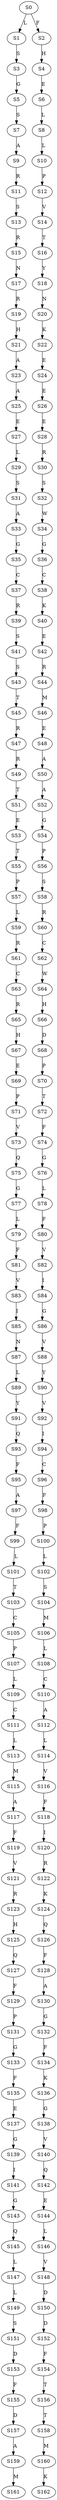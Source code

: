 strict digraph  {
	S0 -> S1 [ label = L ];
	S0 -> S2 [ label = F ];
	S1 -> S3 [ label = S ];
	S2 -> S4 [ label = H ];
	S3 -> S5 [ label = G ];
	S4 -> S6 [ label = E ];
	S5 -> S7 [ label = S ];
	S6 -> S8 [ label = L ];
	S7 -> S9 [ label = A ];
	S8 -> S10 [ label = L ];
	S9 -> S11 [ label = R ];
	S10 -> S12 [ label = P ];
	S11 -> S13 [ label = S ];
	S12 -> S14 [ label = V ];
	S13 -> S15 [ label = R ];
	S14 -> S16 [ label = T ];
	S15 -> S17 [ label = N ];
	S16 -> S18 [ label = Y ];
	S17 -> S19 [ label = R ];
	S18 -> S20 [ label = N ];
	S19 -> S21 [ label = H ];
	S20 -> S22 [ label = K ];
	S21 -> S23 [ label = A ];
	S22 -> S24 [ label = E ];
	S23 -> S25 [ label = A ];
	S24 -> S26 [ label = E ];
	S25 -> S27 [ label = E ];
	S26 -> S28 [ label = E ];
	S27 -> S29 [ label = L ];
	S28 -> S30 [ label = R ];
	S29 -> S31 [ label = S ];
	S30 -> S32 [ label = S ];
	S31 -> S33 [ label = A ];
	S32 -> S34 [ label = W ];
	S33 -> S35 [ label = G ];
	S34 -> S36 [ label = G ];
	S35 -> S37 [ label = C ];
	S36 -> S38 [ label = C ];
	S37 -> S39 [ label = R ];
	S38 -> S40 [ label = K ];
	S39 -> S41 [ label = S ];
	S40 -> S42 [ label = E ];
	S41 -> S43 [ label = S ];
	S42 -> S44 [ label = R ];
	S43 -> S45 [ label = T ];
	S44 -> S46 [ label = M ];
	S45 -> S47 [ label = R ];
	S46 -> S48 [ label = E ];
	S47 -> S49 [ label = R ];
	S48 -> S50 [ label = A ];
	S49 -> S51 [ label = T ];
	S50 -> S52 [ label = A ];
	S51 -> S53 [ label = E ];
	S52 -> S54 [ label = G ];
	S53 -> S55 [ label = T ];
	S54 -> S56 [ label = P ];
	S55 -> S57 [ label = P ];
	S56 -> S58 [ label = S ];
	S57 -> S59 [ label = L ];
	S58 -> S60 [ label = R ];
	S59 -> S61 [ label = R ];
	S60 -> S62 [ label = C ];
	S61 -> S63 [ label = C ];
	S62 -> S64 [ label = W ];
	S63 -> S65 [ label = R ];
	S64 -> S66 [ label = H ];
	S65 -> S67 [ label = H ];
	S66 -> S68 [ label = D ];
	S67 -> S69 [ label = E ];
	S68 -> S70 [ label = P ];
	S69 -> S71 [ label = P ];
	S70 -> S72 [ label = T ];
	S71 -> S73 [ label = V ];
	S72 -> S74 [ label = F ];
	S73 -> S75 [ label = Q ];
	S74 -> S76 [ label = G ];
	S75 -> S77 [ label = G ];
	S76 -> S78 [ label = L ];
	S77 -> S79 [ label = L ];
	S78 -> S80 [ label = F ];
	S79 -> S81 [ label = F ];
	S80 -> S82 [ label = V ];
	S81 -> S83 [ label = V ];
	S82 -> S84 [ label = I ];
	S83 -> S85 [ label = I ];
	S84 -> S86 [ label = G ];
	S85 -> S87 [ label = N ];
	S86 -> S88 [ label = V ];
	S87 -> S89 [ label = L ];
	S88 -> S90 [ label = Y ];
	S89 -> S91 [ label = Y ];
	S90 -> S92 [ label = V ];
	S91 -> S93 [ label = Q ];
	S92 -> S94 [ label = I ];
	S93 -> S95 [ label = F ];
	S94 -> S96 [ label = C ];
	S95 -> S97 [ label = A ];
	S96 -> S98 [ label = F ];
	S97 -> S99 [ label = F ];
	S98 -> S100 [ label = P ];
	S99 -> S101 [ label = L ];
	S100 -> S102 [ label = L ];
	S101 -> S103 [ label = T ];
	S102 -> S104 [ label = S ];
	S103 -> S105 [ label = C ];
	S104 -> S106 [ label = M ];
	S105 -> S107 [ label = P ];
	S106 -> S108 [ label = L ];
	S107 -> S109 [ label = L ];
	S108 -> S110 [ label = C ];
	S109 -> S111 [ label = C ];
	S110 -> S112 [ label = A ];
	S111 -> S113 [ label = L ];
	S112 -> S114 [ label = L ];
	S113 -> S115 [ label = M ];
	S114 -> S116 [ label = V ];
	S115 -> S117 [ label = A ];
	S116 -> S118 [ label = F ];
	S117 -> S119 [ label = F ];
	S118 -> S120 [ label = I ];
	S119 -> S121 [ label = V ];
	S120 -> S122 [ label = R ];
	S121 -> S123 [ label = R ];
	S122 -> S124 [ label = K ];
	S123 -> S125 [ label = H ];
	S124 -> S126 [ label = Q ];
	S125 -> S127 [ label = Q ];
	S126 -> S128 [ label = F ];
	S127 -> S129 [ label = F ];
	S128 -> S130 [ label = A ];
	S129 -> S131 [ label = P ];
	S130 -> S132 [ label = G ];
	S131 -> S133 [ label = G ];
	S132 -> S134 [ label = F ];
	S133 -> S135 [ label = F ];
	S134 -> S136 [ label = K ];
	S135 -> S137 [ label = E ];
	S136 -> S138 [ label = G ];
	S137 -> S139 [ label = G ];
	S138 -> S140 [ label = V ];
	S139 -> S141 [ label = I ];
	S140 -> S142 [ label = Q ];
	S141 -> S143 [ label = G ];
	S142 -> S144 [ label = E ];
	S143 -> S145 [ label = Q ];
	S144 -> S146 [ label = L ];
	S145 -> S147 [ label = L ];
	S146 -> S148 [ label = V ];
	S147 -> S149 [ label = L ];
	S148 -> S150 [ label = D ];
	S149 -> S151 [ label = S ];
	S150 -> S152 [ label = D ];
	S151 -> S153 [ label = D ];
	S152 -> S154 [ label = F ];
	S153 -> S155 [ label = F ];
	S154 -> S156 [ label = T ];
	S155 -> S157 [ label = D ];
	S156 -> S158 [ label = T ];
	S157 -> S159 [ label = A ];
	S158 -> S160 [ label = M ];
	S159 -> S161 [ label = M ];
	S160 -> S162 [ label = K ];
}
